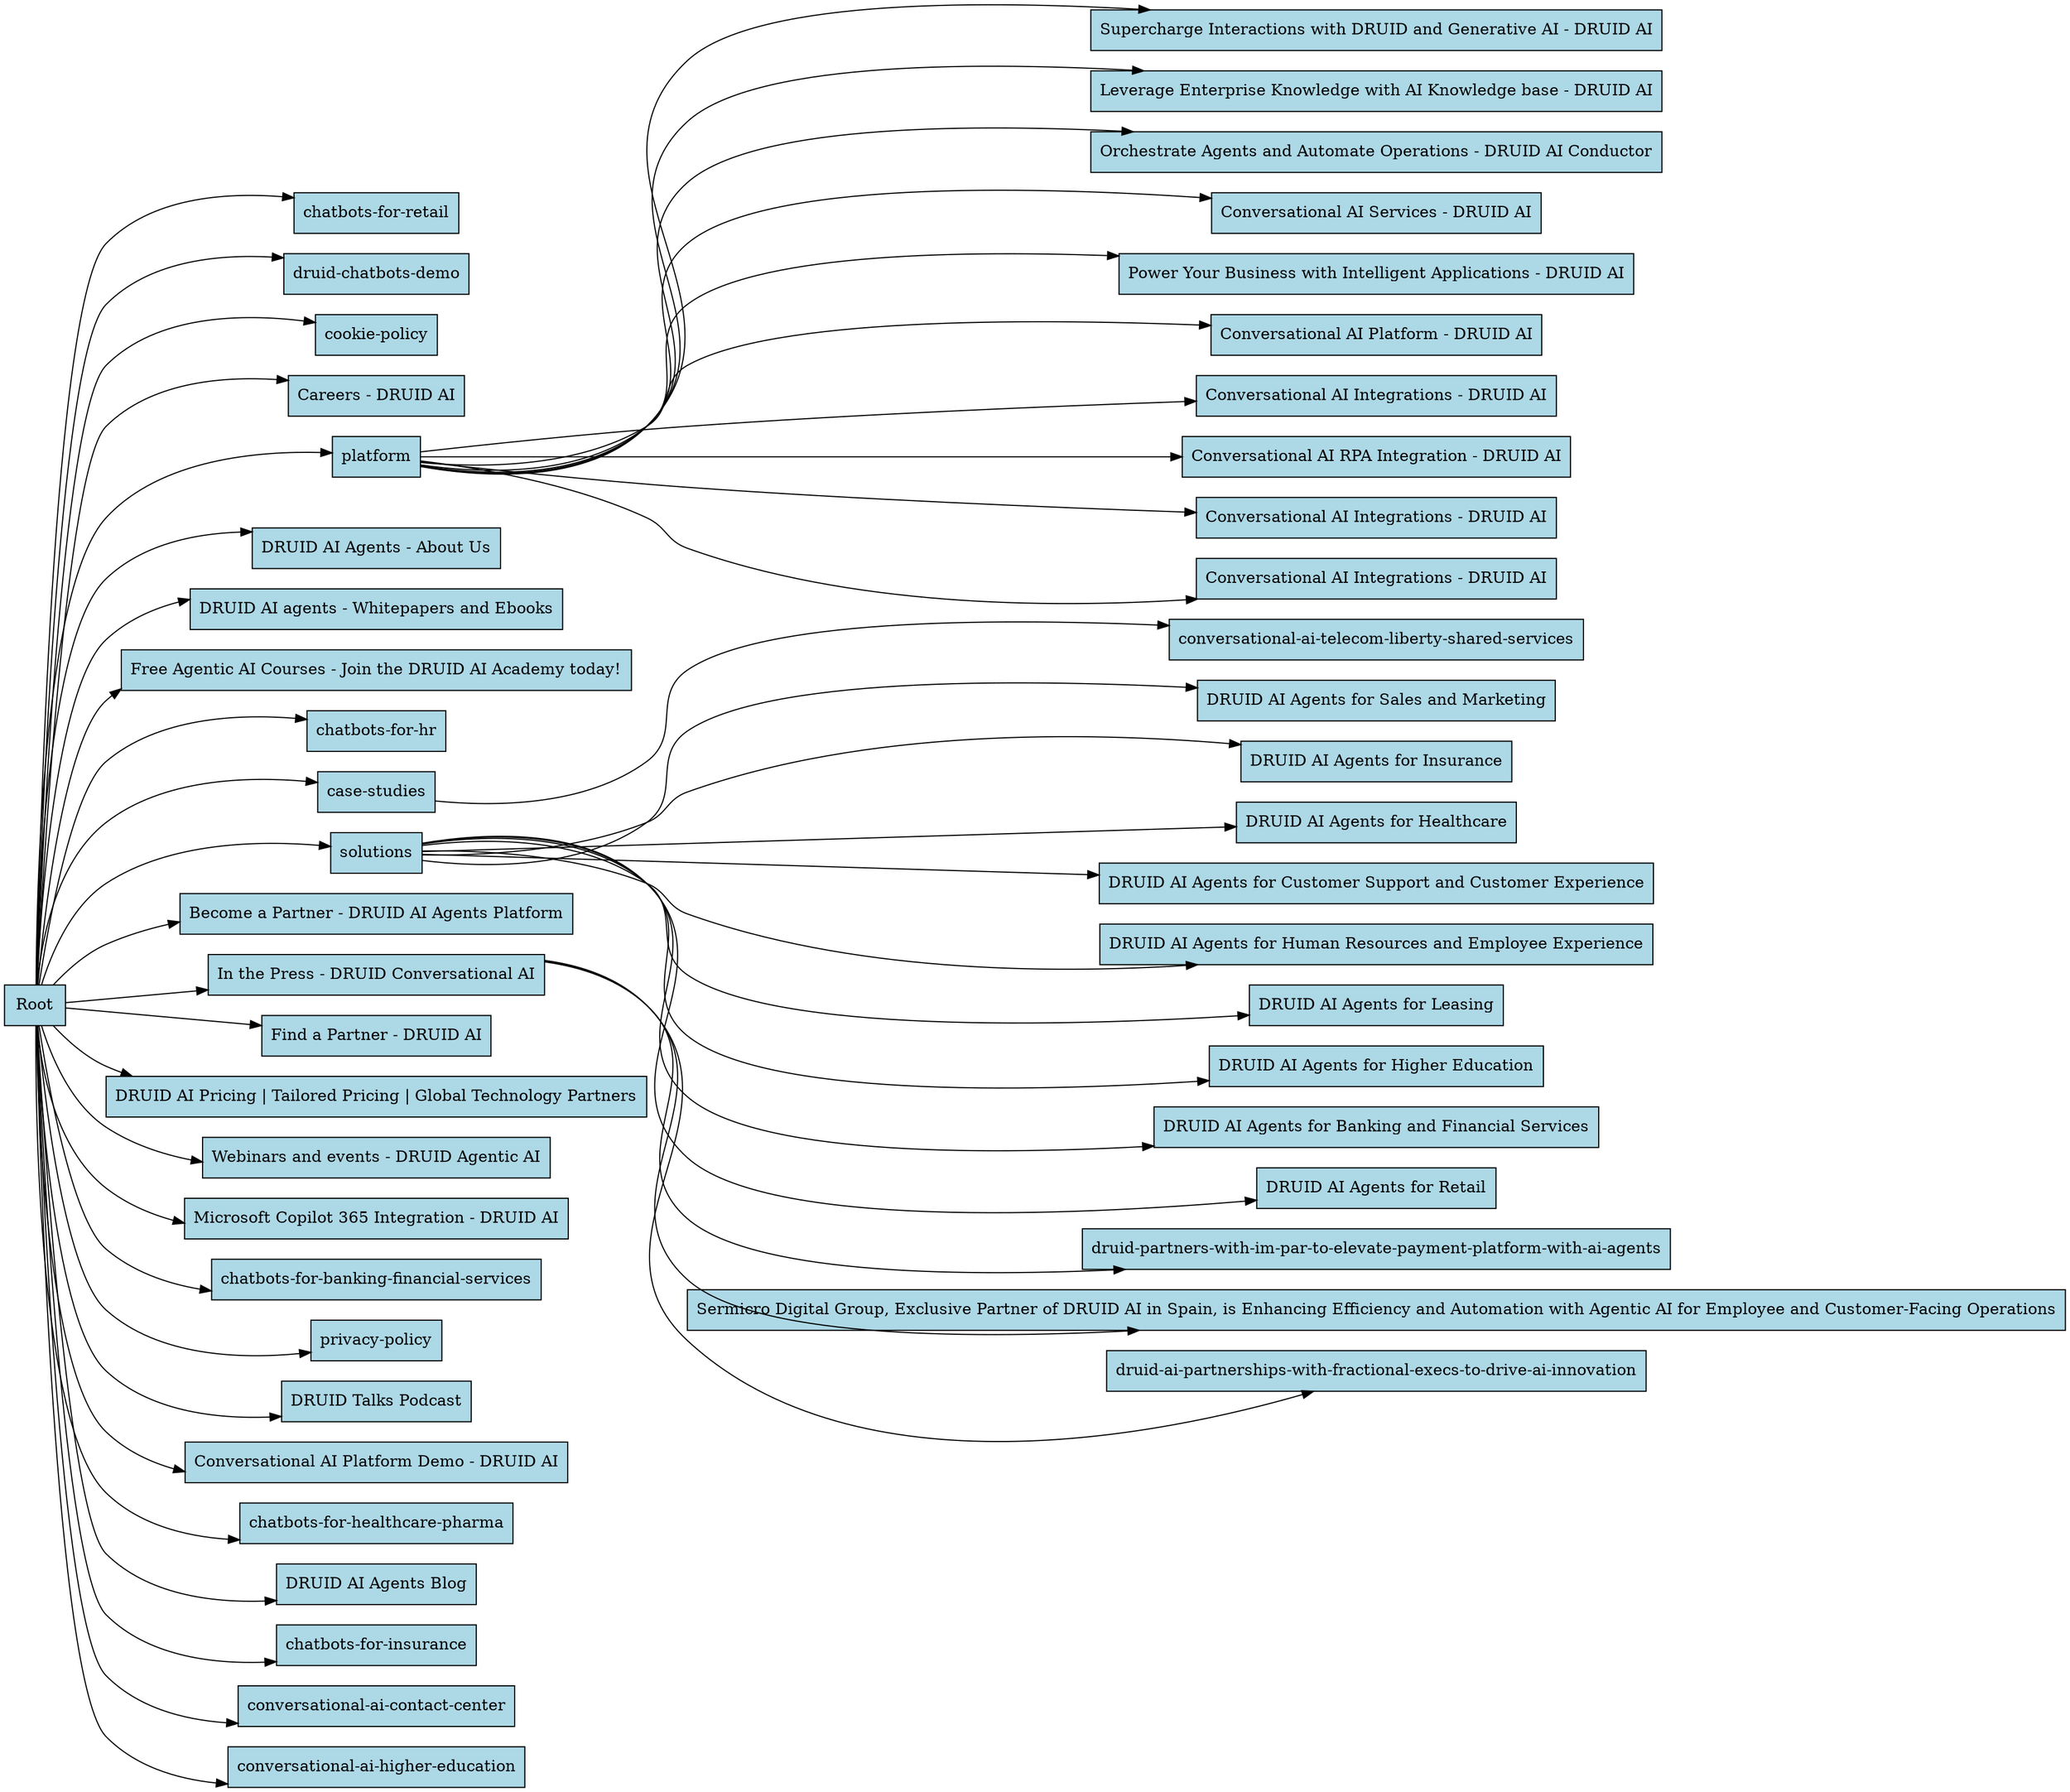 digraph SiteMap {
  node [shape=box, style=filled, fillcolor=lightblue];
  rankdir=LR;

  node0 [label="Root"];
  node1 [label="chatbots-for-retail"];
  node2 [label="druid-chatbots-demo"];
  node3 [label="cookie-policy"];
  node4 [label="Careers - DRUID AI"];
  node5 [label="platform"];
  node6 [label="Supercharge Interactions with DRUID and Generative AI - DRUID AI"];
  node7 [label="Leverage Enterprise Knowledge with AI Knowledge base - DRUID AI"];
  node8 [label="Orchestrate Agents and Automate Operations - DRUID AI Conductor"];
  node9 [label="Conversational AI Services - DRUID AI"];
  node10 [label="Power Your Business with Intelligent Applications - DRUID AI"];
  node11 [label="Conversational AI Platform - DRUID AI"];
  node12 [label="Conversational AI Integrations - DRUID AI"];
  node13 [label="Conversational AI RPA Integration - DRUID AI"];
  node14 [label="Conversational AI Integrations - DRUID AI"];
  node15 [label="Conversational AI Integrations - DRUID AI"];
  node16 [label="DRUID AI Agents - About Us"];
  node17 [label="DRUID AI agents - Whitepapers and Ebooks"];
  node18 [label="Free Agentic AI Courses - Join the DRUID AI Academy today!"];
  node19 [label="chatbots-for-hr"];
  node20 [label="case-studies"];
  node21 [label="conversational-ai-telecom-liberty-shared-services"];
  node22 [label="solutions"];
  node23 [label="DRUID AI Agents for Sales and Marketing"];
  node24 [label="DRUID AI Agents for Insurance"];
  node25 [label="DRUID AI Agents for Healthcare"];
  node26 [label="DRUID AI Agents for Customer Support and Customer Experience"];
  node27 [label="DRUID AI Agents for Human Resources and Employee Experience"];
  node28 [label="DRUID AI Agents for Leasing"];
  node29 [label="DRUID AI Agents for Higher Education"];
  node30 [label="DRUID AI Agents for Banking and Financial Services"];
  node31 [label="DRUID AI Agents for Retail"];
  node32 [label="Become a Partner - DRUID AI Agents Platform"];
  node33 [label="In the Press - DRUID Conversational AI"];
  node34 [label="druid-partners-with-im-par-to-elevate-payment-platform-with-ai-agents"];
  node35 [label="Sermicro Digital Group, Exclusive Partner of DRUID AI in Spain, is Enhancing Efficiency and Automation with Agentic AI for Employee and Customer-Facing Operations"];
  node36 [label="druid-ai-partnerships-with-fractional-execs-to-drive-ai-innovation"];
  node37 [label="Find a Partner - DRUID AI"];
  node38 [label="DRUID AI Pricing | Tailored Pricing | Global Technology Partners"];
  node39 [label="Webinars and events - DRUID Agentic AI"];
  node40 [label="Microsoft Copilot 365 Integration - DRUID AI"];
  node41 [label="chatbots-for-banking-financial-services"];
  node42 [label="privacy-policy"];
  node43 [label="DRUID Talks Podcast"];
  node44 [label="Conversational AI Platform Demo - DRUID AI"];
  node45 [label="chatbots-for-healthcare-pharma"];
  node46 [label="DRUID AI Agents Blog"];
  node47 [label="chatbots-for-insurance"];
  node48 [label="conversational-ai-contact-center"];
  node49 [label="conversational-ai-higher-education"];
  node0 -> node40;
  node0 -> node41;
  node0 -> node42;
  node0 -> node43;
  node0 -> node44;
  node0 -> node45;
  node0 -> node46;
  node0 -> node47;
  node0 -> node48;
  node0 -> node49;
  node0 -> node1;
  node0 -> node2;
  node0 -> node3;
  node0 -> node4;
  node0 -> node5;
  node5 -> node6;
  node5 -> node7;
  node5 -> node8;
  node5 -> node9;
  node5 -> node10;
  node5 -> node11;
  node5 -> node12;
  node5 -> node13;
  node5 -> node14;
  node5 -> node15;
  node0 -> node16;
  node0 -> node17;
  node0 -> node18;
  node0 -> node19;
  node0 -> node20;
  node20 -> node21;
  node0 -> node22;
  node22 -> node28;
  node22 -> node29;
  node22 -> node30;
  node22 -> node31;
  node22 -> node23;
  node22 -> node24;
  node22 -> node25;
  node22 -> node26;
  node22 -> node27;
  node0 -> node32;
  node0 -> node33;
  node33 -> node34;
  node33 -> node35;
  node33 -> node36;
  node0 -> node37;
  node0 -> node38;
  node0 -> node39;
}
